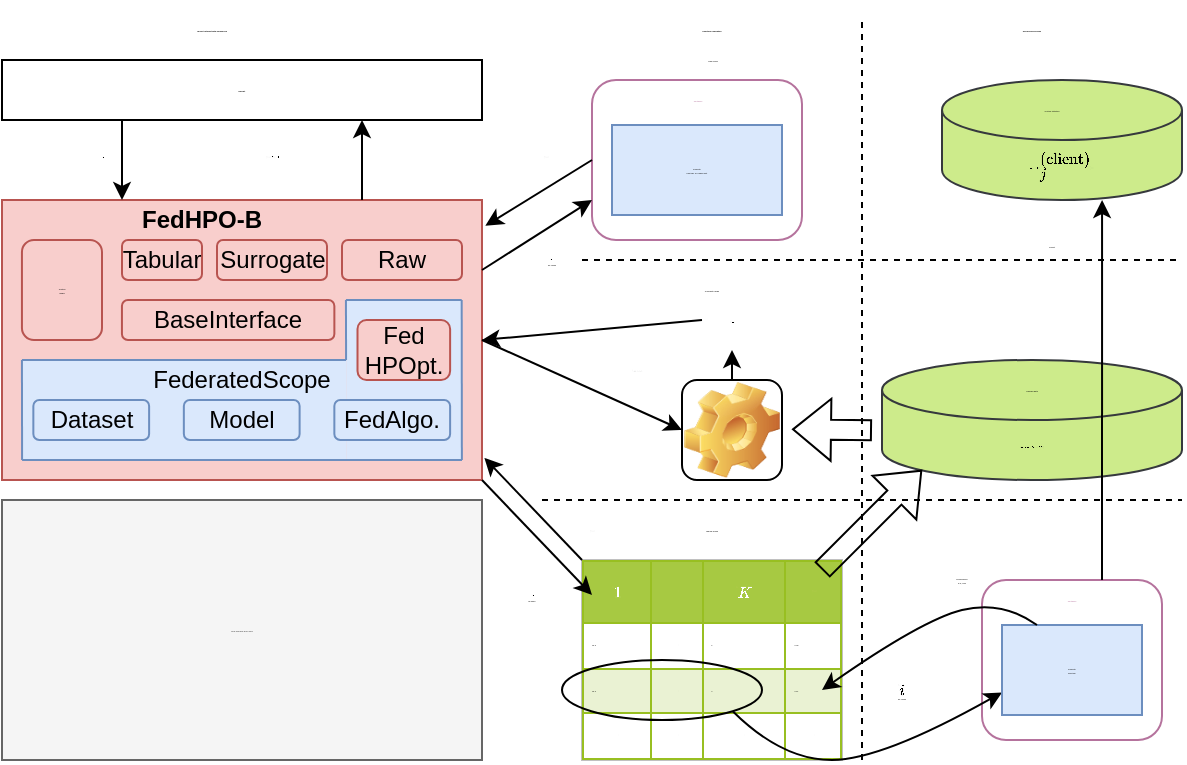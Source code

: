 <mxfile version="19.0.0" type="github">
  <diagram id="iwR6yPItQQJGJg9-1ldd" name="Page-1">
    <mxGraphModel dx="1051" dy="603" grid="1" gridSize="10" guides="1" tooltips="1" connect="1" arrows="1" fold="1" page="1" pageScale="1" pageWidth="400" pageHeight="300" math="1" shadow="0">
      <root>
        <mxCell id="0" />
        <mxCell id="1" parent="0" />
        <mxCell id="R90MDmcdATO7kXtSMja6-2" value="" style="rounded=0;whiteSpace=wrap;html=1;fillColor=#f8cecc;strokeColor=#b85450;" vertex="1" parent="1">
          <mxGeometry x="30" y="100" width="240" height="140" as="geometry" />
        </mxCell>
        <mxCell id="R90MDmcdATO7kXtSMja6-3" value="&lt;b&gt;FedHPO-B&lt;/b&gt;" style="text;html=1;strokeColor=none;fillColor=none;align=center;verticalAlign=middle;whiteSpace=wrap;rounded=0;" vertex="1" parent="1">
          <mxGeometry x="95" y="100" width="70" height="20" as="geometry" />
        </mxCell>
        <mxCell id="R90MDmcdATO7kXtSMja6-4" value="Tabular" style="rounded=1;whiteSpace=wrap;html=1;fillColor=#f8cecc;strokeColor=#b85450;" vertex="1" parent="1">
          <mxGeometry x="90" y="120" width="40" height="20" as="geometry" />
        </mxCell>
        <mxCell id="R90MDmcdATO7kXtSMja6-5" value="Surrogate" style="rounded=1;whiteSpace=wrap;html=1;fillColor=#f8cecc;strokeColor=#b85450;" vertex="1" parent="1">
          <mxGeometry x="137.5" y="120" width="55" height="20" as="geometry" />
        </mxCell>
        <mxCell id="R90MDmcdATO7kXtSMja6-6" value="Raw" style="rounded=1;whiteSpace=wrap;html=1;fillColor=#f8cecc;strokeColor=#b85450;" vertex="1" parent="1">
          <mxGeometry x="200" y="120" width="60" height="20" as="geometry" />
        </mxCell>
        <mxCell id="R90MDmcdATO7kXtSMja6-30" value="" style="group" vertex="1" connectable="0" parent="1">
          <mxGeometry x="39.97" y="150" width="220.03" height="80" as="geometry" />
        </mxCell>
        <mxCell id="R90MDmcdATO7kXtSMja6-27" value="" style="rounded=0;whiteSpace=wrap;html=1;fillColor=#dae8fc;strokeColor=none;" vertex="1" parent="R90MDmcdATO7kXtSMja6-30">
          <mxGeometry x="0.069" y="30" width="162.076" height="50" as="geometry" />
        </mxCell>
        <mxCell id="R90MDmcdATO7kXtSMja6-26" value="" style="rounded=0;whiteSpace=wrap;html=1;fillColor=#dae8fc;strokeColor=none;" vertex="1" parent="R90MDmcdATO7kXtSMja6-30">
          <mxGeometry x="162.146" width="57.884" height="80" as="geometry" />
        </mxCell>
        <mxCell id="R90MDmcdATO7kXtSMja6-10" value="" style="endArrow=none;html=1;rounded=0;fillColor=#dae8fc;strokeColor=#6c8ebf;" edge="1" parent="R90MDmcdATO7kXtSMja6-30">
          <mxGeometry width="50" height="50" relative="1" as="geometry">
            <mxPoint x="0.069" y="80" as="sourcePoint" />
            <mxPoint x="220.03" y="80" as="targetPoint" />
          </mxGeometry>
        </mxCell>
        <mxCell id="R90MDmcdATO7kXtSMja6-11" value="" style="endArrow=none;html=1;rounded=0;fillColor=#dae8fc;strokeColor=#6c8ebf;exitX=0;exitY=1;exitDx=0;exitDy=0;" edge="1" parent="R90MDmcdATO7kXtSMja6-30" source="R90MDmcdATO7kXtSMja6-27">
          <mxGeometry width="50" height="50" relative="1" as="geometry">
            <mxPoint x="-17.365" y="80" as="sourcePoint" />
            <mxPoint y="30" as="targetPoint" />
          </mxGeometry>
        </mxCell>
        <mxCell id="R90MDmcdATO7kXtSMja6-12" value="" style="endArrow=none;html=1;rounded=0;fillColor=#dae8fc;strokeColor=#6c8ebf;" edge="1" parent="R90MDmcdATO7kXtSMja6-30">
          <mxGeometry width="50" height="50" relative="1" as="geometry">
            <mxPoint y="30" as="sourcePoint" />
            <mxPoint x="162.076" y="30" as="targetPoint" />
          </mxGeometry>
        </mxCell>
        <mxCell id="R90MDmcdATO7kXtSMja6-13" value="" style="endArrow=none;html=1;rounded=0;fillColor=#dae8fc;strokeColor=#6c8ebf;" edge="1" parent="R90MDmcdATO7kXtSMja6-30">
          <mxGeometry width="50" height="50" relative="1" as="geometry">
            <mxPoint x="162.076" y="30" as="sourcePoint" />
            <mxPoint x="161.995" as="targetPoint" />
          </mxGeometry>
        </mxCell>
        <mxCell id="R90MDmcdATO7kXtSMja6-14" value="" style="endArrow=none;html=1;rounded=0;fillColor=#dae8fc;strokeColor=#6c8ebf;" edge="1" parent="R90MDmcdATO7kXtSMja6-30">
          <mxGeometry width="50" height="50" relative="1" as="geometry">
            <mxPoint x="219.961" y="80" as="sourcePoint" />
            <mxPoint x="219.88" as="targetPoint" />
          </mxGeometry>
        </mxCell>
        <mxCell id="R90MDmcdATO7kXtSMja6-15" value="" style="endArrow=none;html=1;rounded=0;fillColor=#dae8fc;strokeColor=#6c8ebf;" edge="1" parent="R90MDmcdATO7kXtSMja6-30">
          <mxGeometry width="50" height="50" relative="1" as="geometry">
            <mxPoint x="161.995" as="sourcePoint" />
            <mxPoint x="219.88" as="targetPoint" />
          </mxGeometry>
        </mxCell>
        <mxCell id="R90MDmcdATO7kXtSMja6-17" value="FederatedScope" style="text;html=1;strokeColor=none;fillColor=none;align=center;verticalAlign=middle;whiteSpace=wrap;rounded=0;" vertex="1" parent="R90MDmcdATO7kXtSMja6-30">
          <mxGeometry x="57.953" y="30" width="104.192" height="20" as="geometry" />
        </mxCell>
        <mxCell id="R90MDmcdATO7kXtSMja6-20" value="Dataset" style="rounded=1;whiteSpace=wrap;html=1;fillColor=#dae8fc;strokeColor=#6c8ebf;" vertex="1" parent="R90MDmcdATO7kXtSMja6-30">
          <mxGeometry x="5.707" y="50" width="57.884" height="20" as="geometry" />
        </mxCell>
        <mxCell id="R90MDmcdATO7kXtSMja6-21" value="Model" style="rounded=1;whiteSpace=wrap;html=1;fillColor=#dae8fc;strokeColor=#6c8ebf;" vertex="1" parent="R90MDmcdATO7kXtSMja6-30">
          <mxGeometry x="80.957" y="50" width="57.884" height="20" as="geometry" />
        </mxCell>
        <mxCell id="R90MDmcdATO7kXtSMja6-22" value="FedAlgo." style="rounded=1;whiteSpace=wrap;html=1;fillColor=#dae8fc;strokeColor=#6c8ebf;" vertex="1" parent="R90MDmcdATO7kXtSMja6-30">
          <mxGeometry x="156.207" y="50" width="57.884" height="20" as="geometry" />
        </mxCell>
        <mxCell id="R90MDmcdATO7kXtSMja6-23" value="Fed&lt;br&gt;HPOpt." style="rounded=1;whiteSpace=wrap;html=1;fillColor=#f8cecc;strokeColor=#b85450;" vertex="1" parent="R90MDmcdATO7kXtSMja6-30">
          <mxGeometry x="167.784" y="10" width="46.307" height="30" as="geometry" />
        </mxCell>
        <mxCell id="R90MDmcdATO7kXtSMja6-7" value="BaseInterface" style="rounded=1;whiteSpace=wrap;html=1;fillColor=#f8cecc;strokeColor=#b85450;" vertex="1" parent="R90MDmcdATO7kXtSMja6-30">
          <mxGeometry x="50" width="106.21" height="20" as="geometry" />
        </mxCell>
        <mxCell id="R90MDmcdATO7kXtSMja6-31" value="&lt;table border=&quot;1&quot; width=&quot;100%&quot; height=&quot;100%&quot; cellpadding=&quot;4&quot; style=&quot;width: 100%; height: 100%; border-collapse: collapse; font-size: 1px;&quot;&gt;&lt;tbody style=&quot;font-size: 1px;&quot;&gt;&lt;tr style=&quot;background-color: rgb(167, 201, 66); color: rgb(255, 255, 255); border: 1px solid rgb(152, 191, 33); font-size: 1px;&quot;&gt;&lt;th align=&quot;left&quot; style=&quot;font-size: 1px;&quot;&gt;$$\Lambda_1$$&lt;/th&gt;&lt;th align=&quot;left&quot; style=&quot;font-size: 1px;&quot;&gt;$$\cdots$$&lt;/th&gt;&lt;td&gt;$$\Lambda_K$$&lt;/td&gt;&lt;th align=&quot;left&quot; style=&quot;font-size: 1px;&quot;&gt;$$f(\lambda)$$&lt;/th&gt;&lt;/tr&gt;&lt;tr style=&quot;border: 1px solid rgb(152, 191, 33); font-size: 1px;&quot;&gt;&lt;td style=&quot;font-size: 1px;&quot;&gt;1e-3&lt;/td&gt;&lt;td style=&quot;font-size: 1px;&quot;&gt;$$\cdots$$&lt;/td&gt;&lt;td&gt;2&lt;/td&gt;&lt;td style=&quot;font-size: 1px;&quot;&gt;0.09&lt;/td&gt;&lt;/tr&gt;&lt;tr style=&quot;background-color: rgb(234, 242, 211); border: 1px solid rgb(152, 191, 33); font-size: 1px;&quot;&gt;&lt;td style=&quot;font-size: 1px;&quot;&gt;1e-2&lt;/td&gt;&lt;td style=&quot;font-size: 1px;&quot;&gt;$$\cdots$$&lt;/td&gt;&lt;td&gt;4&lt;/td&gt;&lt;td style=&quot;font-size: 1px;&quot;&gt;0.11&lt;/td&gt;&lt;/tr&gt;&lt;tr style=&quot;border: 1px solid rgb(152, 191, 33); font-size: 1px;&quot;&gt;&lt;td style=&quot;font-size: 1px;&quot;&gt;$$\cdots$$&lt;/td&gt;&lt;td style=&quot;font-size: 1px;&quot;&gt;$$\cdots$$&lt;/td&gt;&lt;td&gt;$$\cdots$$&lt;/td&gt;&lt;td style=&quot;font-size: 1px;&quot;&gt;$$\cdots$$&lt;/td&gt;&lt;/tr&gt;&lt;/tbody&gt;&lt;/table&gt;" style="text;html=1;strokeColor=#c0c0c0;fillColor=#ffffff;overflow=fill;rounded=0;fontSize=1;" vertex="1" parent="1">
          <mxGeometry x="320" y="280" width="130" height="100" as="geometry" />
        </mxCell>
        <mxCell id="R90MDmcdATO7kXtSMja6-33" value="" style="icon;html=1;image=img/clipart/Gear_128x128.png;fontSize=1;fillColor=none;gradientColor=none;" vertex="1" parent="1">
          <mxGeometry x="370" y="190" width="50" height="50" as="geometry" />
        </mxCell>
        <mxCell id="R90MDmcdATO7kXtSMja6-36" value="" style="endArrow=none;dashed=1;html=1;rounded=0;fontSize=1;" edge="1" parent="1">
          <mxGeometry width="50" height="50" relative="1" as="geometry">
            <mxPoint x="300" y="250" as="sourcePoint" />
            <mxPoint x="620" y="250" as="targetPoint" />
          </mxGeometry>
        </mxCell>
        <mxCell id="R90MDmcdATO7kXtSMja6-37" value="Tabular mode" style="text;html=1;strokeColor=none;fillColor=none;align=center;verticalAlign=middle;whiteSpace=wrap;rounded=0;fontSize=1;" vertex="1" parent="1">
          <mxGeometry x="330" y="250" width="110" height="30" as="geometry" />
        </mxCell>
        <mxCell id="R90MDmcdATO7kXtSMja6-38" value="" style="endArrow=classic;html=1;rounded=0;fontSize=1;exitX=1;exitY=1;exitDx=0;exitDy=0;entryX=1;entryY=0.5;entryDx=0;entryDy=0;" edge="1" parent="1" source="R90MDmcdATO7kXtSMja6-2" target="R90MDmcdATO7kXtSMja6-39">
          <mxGeometry width="50" height="50" relative="1" as="geometry">
            <mxPoint x="250" y="260" as="sourcePoint" />
            <mxPoint x="310" y="280" as="targetPoint" />
          </mxGeometry>
        </mxCell>
        <mxCell id="R90MDmcdATO7kXtSMja6-39" value="$$\lambda$$ as query" style="text;html=1;strokeColor=none;fillColor=none;align=center;verticalAlign=middle;whiteSpace=wrap;rounded=0;fontSize=1;" vertex="1" parent="1">
          <mxGeometry x="265" y="282.5" width="60" height="30" as="geometry" />
        </mxCell>
        <mxCell id="R90MDmcdATO7kXtSMja6-40" value="" style="endArrow=classic;html=1;rounded=0;fontSize=1;exitX=1;exitY=0.5;exitDx=0;exitDy=0;entryX=0;entryY=0.5;entryDx=0;entryDy=0;" edge="1" parent="1" source="R90MDmcdATO7kXtSMja6-2" target="R90MDmcdATO7kXtSMja6-33">
          <mxGeometry width="50" height="50" relative="1" as="geometry">
            <mxPoint x="310" y="140" as="sourcePoint" />
            <mxPoint x="360" y="90" as="targetPoint" />
          </mxGeometry>
        </mxCell>
        <mxCell id="R90MDmcdATO7kXtSMja6-41" value="" style="endArrow=none;dashed=1;html=1;rounded=0;fontSize=1;" edge="1" parent="1">
          <mxGeometry width="50" height="50" relative="1" as="geometry">
            <mxPoint x="320" y="130" as="sourcePoint" />
            <mxPoint x="620" y="130" as="targetPoint" />
          </mxGeometry>
        </mxCell>
        <mxCell id="R90MDmcdATO7kXtSMja6-42" value="$$\lambda\text{ as input}$$" style="text;html=1;strokeColor=none;fillColor=none;align=center;verticalAlign=middle;whiteSpace=wrap;rounded=0;fontSize=1;" vertex="1" parent="1">
          <mxGeometry x="287.5" y="170" width="120" height="30" as="geometry" />
        </mxCell>
        <mxCell id="R90MDmcdATO7kXtSMja6-43" value="$$\hat{f}(\lambda)$$" style="text;html=1;strokeColor=none;fillColor=none;align=center;verticalAlign=middle;whiteSpace=wrap;rounded=0;fontSize=1;" vertex="1" parent="1">
          <mxGeometry x="380" y="145" width="30" height="30" as="geometry" />
        </mxCell>
        <mxCell id="R90MDmcdATO7kXtSMja6-44" value="" style="endArrow=classic;html=1;rounded=0;fontSize=1;exitX=0.5;exitY=0;exitDx=0;exitDy=0;entryX=0.5;entryY=1;entryDx=0;entryDy=0;" edge="1" parent="1" source="R90MDmcdATO7kXtSMja6-33" target="R90MDmcdATO7kXtSMja6-43">
          <mxGeometry width="50" height="50" relative="1" as="geometry">
            <mxPoint x="490" y="200" as="sourcePoint" />
            <mxPoint x="540" y="150" as="targetPoint" />
          </mxGeometry>
        </mxCell>
        <mxCell id="R90MDmcdATO7kXtSMja6-45" value="Surrogate mode" style="text;html=1;strokeColor=none;fillColor=none;align=center;verticalAlign=middle;whiteSpace=wrap;rounded=0;fontSize=1;" vertex="1" parent="1">
          <mxGeometry x="335" y="130" width="100" height="30" as="geometry" />
        </mxCell>
        <mxCell id="R90MDmcdATO7kXtSMja6-46" value="&lt;b&gt;HPOpt.&lt;/b&gt;" style="rounded=0;whiteSpace=wrap;html=1;fontSize=1;fillColor=none;strokeColor=#000000;" vertex="1" parent="1">
          <mxGeometry x="30" y="30" width="240" height="30" as="geometry" />
        </mxCell>
        <mxCell id="R90MDmcdATO7kXtSMja6-47" value="Raw mode" style="text;html=1;strokeColor=none;fillColor=none;align=center;verticalAlign=middle;whiteSpace=wrap;rounded=0;fontSize=1;" vertex="1" parent="1">
          <mxGeometry x="347.5" y="20" width="75" height="20" as="geometry" />
        </mxCell>
        <mxCell id="R90MDmcdATO7kXtSMja6-48" value="" style="endArrow=classic;html=1;rounded=0;fontSize=1;exitX=0.25;exitY=1;exitDx=0;exitDy=0;entryX=0.25;entryY=0;entryDx=0;entryDy=0;" edge="1" parent="1" source="R90MDmcdATO7kXtSMja6-46" target="R90MDmcdATO7kXtSMja6-2">
          <mxGeometry width="50" height="50" relative="1" as="geometry">
            <mxPoint x="200" y="70" as="sourcePoint" />
            <mxPoint x="250" y="20" as="targetPoint" />
          </mxGeometry>
        </mxCell>
        <mxCell id="R90MDmcdATO7kXtSMja6-49" value="" style="endArrow=classic;html=1;rounded=0;fontSize=1;entryX=0.75;entryY=1;entryDx=0;entryDy=0;exitX=0.75;exitY=0;exitDx=0;exitDy=0;" edge="1" parent="1" source="R90MDmcdATO7kXtSMja6-2" target="R90MDmcdATO7kXtSMja6-46">
          <mxGeometry width="50" height="50" relative="1" as="geometry">
            <mxPoint x="150" y="90" as="sourcePoint" />
            <mxPoint x="250" y="60" as="targetPoint" />
          </mxGeometry>
        </mxCell>
        <mxCell id="R90MDmcdATO7kXtSMja6-50" value="$$\lambda$$" style="text;html=1;strokeColor=none;fillColor=none;align=center;verticalAlign=middle;whiteSpace=wrap;rounded=0;fontSize=1;" vertex="1" parent="1">
          <mxGeometry x="65" y="62.5" width="30" height="30" as="geometry" />
        </mxCell>
        <mxCell id="R90MDmcdATO7kXtSMja6-51" value="$$f(\lambda), T(f,\lambda)$$" style="text;html=1;strokeColor=none;fillColor=none;align=center;verticalAlign=middle;whiteSpace=wrap;rounded=0;fontSize=1;" vertex="1" parent="1">
          <mxGeometry x="120" y="62.5" width="90" height="30" as="geometry" />
        </mxCell>
        <mxCell id="R90MDmcdATO7kXtSMja6-52" value="" style="ellipse;whiteSpace=wrap;html=1;fontSize=1;fillColor=none;gradientColor=none;strokeColor=#000000;" vertex="1" parent="1">
          <mxGeometry x="310" y="330" width="100" height="30" as="geometry" />
        </mxCell>
        <mxCell id="R90MDmcdATO7kXtSMja6-53" value="code example goes here" style="rounded=0;whiteSpace=wrap;html=1;fontSize=1;strokeColor=#666666;fillColor=#f5f5f5;fontColor=#333333;" vertex="1" parent="1">
          <mxGeometry x="30" y="250" width="240" height="130" as="geometry" />
        </mxCell>
        <mxCell id="R90MDmcdATO7kXtSMja6-55" value="" style="rounded=1;whiteSpace=wrap;html=1;fontSize=1;strokeColor=#B5739D;fillColor=none;gradientColor=none;" vertex="1" parent="1">
          <mxGeometry x="520" y="290" width="90" height="80" as="geometry" />
        </mxCell>
        <mxCell id="R90MDmcdATO7kXtSMja6-56" value="&lt;b&gt;Function evaluation&lt;/b&gt;" style="text;html=1;strokeColor=none;fillColor=none;align=center;verticalAlign=middle;whiteSpace=wrap;rounded=0;fontSize=1;" vertex="1" parent="1">
          <mxGeometry x="320" width="130" height="30" as="geometry" />
        </mxCell>
        <mxCell id="R90MDmcdATO7kXtSMja6-57" value="" style="curved=1;endArrow=classic;html=1;rounded=0;fontSize=1;exitX=1;exitY=1;exitDx=0;exitDy=0;entryX=0;entryY=0.75;entryDx=0;entryDy=0;strokeColor=#000000;" edge="1" parent="1" source="R90MDmcdATO7kXtSMja6-52" target="R90MDmcdATO7kXtSMja6-59">
          <mxGeometry width="50" height="50" relative="1" as="geometry">
            <mxPoint x="470" y="290" as="sourcePoint" />
            <mxPoint x="530" y="250" as="targetPoint" />
            <Array as="points">
              <mxPoint x="420" y="380" />
              <mxPoint x="470" y="380" />
            </Array>
          </mxGeometry>
        </mxCell>
        <mxCell id="R90MDmcdATO7kXtSMja6-59" value="Execute&lt;br&gt;FedAlgo." style="rounded=0;whiteSpace=wrap;html=1;fontSize=1;strokeColor=#6c8ebf;fillColor=#dae8fc;" vertex="1" parent="1">
          <mxGeometry x="530" y="312.5" width="70" height="45" as="geometry" />
        </mxCell>
        <mxCell id="R90MDmcdATO7kXtSMja6-66" value="" style="curved=1;endArrow=classic;html=1;rounded=0;fontSize=1;strokeColor=#000000;exitX=0.25;exitY=0;exitDx=0;exitDy=0;entryX=0.923;entryY=0.65;entryDx=0;entryDy=0;entryPerimeter=0;" edge="1" parent="1" source="R90MDmcdATO7kXtSMja6-59" target="R90MDmcdATO7kXtSMja6-31">
          <mxGeometry width="50" height="50" relative="1" as="geometry">
            <mxPoint x="530" y="225" as="sourcePoint" />
            <mxPoint x="470" y="260" as="targetPoint" />
            <Array as="points">
              <mxPoint x="530" y="300" />
              <mxPoint x="490" y="310" />
            </Array>
          </mxGeometry>
        </mxCell>
        <mxCell id="R90MDmcdATO7kXtSMja6-67" value="$$\lambda_i$$ as config" style="text;html=1;strokeColor=none;fillColor=none;align=center;verticalAlign=middle;whiteSpace=wrap;rounded=0;fontSize=1;" vertex="1" parent="1">
          <mxGeometry x="445" y="330" width="70" height="30" as="geometry" />
        </mxCell>
        <mxCell id="R90MDmcdATO7kXtSMja6-68" value="&lt;b&gt;HPOpt. interact with FedHPO-B&lt;/b&gt;" style="text;html=1;strokeColor=none;fillColor=none;align=center;verticalAlign=middle;whiteSpace=wrap;rounded=0;fontSize=1;" vertex="1" parent="1">
          <mxGeometry x="30" width="210" height="30" as="geometry" />
        </mxCell>
        <mxCell id="R90MDmcdATO7kXtSMja6-69" value="&lt;font color=&quot;#b5739d&quot;&gt;Container&lt;/font&gt;" style="text;html=1;strokeColor=none;fillColor=none;align=center;verticalAlign=middle;whiteSpace=wrap;rounded=0;fontSize=1;" vertex="1" parent="1">
          <mxGeometry x="535" y="290" width="60" height="20" as="geometry" />
        </mxCell>
        <mxCell id="R90MDmcdATO7kXtSMja6-71" value="$$\{(x,y)|x=\lambda,y=f(\lambda)\}$$" style="shape=cylinder3;whiteSpace=wrap;html=1;boundedLbl=1;backgroundOutline=1;size=15;fontSize=1;strokeColor=#36393d;fillColor=#cdeb8b;" vertex="1" parent="1">
          <mxGeometry x="470" y="180" width="150" height="60" as="geometry" />
        </mxCell>
        <mxCell id="R90MDmcdATO7kXtSMja6-72" value="" style="shape=flexArrow;endArrow=classic;html=1;rounded=0;fontSize=1;strokeColor=#000000;" edge="1" parent="1">
          <mxGeometry width="50" height="50" relative="1" as="geometry">
            <mxPoint x="440" y="285" as="sourcePoint" />
            <mxPoint x="490" y="235" as="targetPoint" />
          </mxGeometry>
        </mxCell>
        <mxCell id="R90MDmcdATO7kXtSMja6-73" value="Training data" style="text;html=1;strokeColor=none;fillColor=none;align=center;verticalAlign=middle;whiteSpace=wrap;rounded=0;fontSize=1;" vertex="1" parent="1">
          <mxGeometry x="505" y="180" width="80" height="30" as="geometry" />
        </mxCell>
        <mxCell id="R90MDmcdATO7kXtSMja6-75" value="" style="shape=flexArrow;endArrow=classic;html=1;rounded=0;fontSize=1;strokeColor=#000000;" edge="1" parent="1">
          <mxGeometry width="50" height="50" relative="1" as="geometry">
            <mxPoint x="465" y="215.17" as="sourcePoint" />
            <mxPoint x="425" y="214.67" as="targetPoint" />
          </mxGeometry>
        </mxCell>
        <mxCell id="R90MDmcdATO7kXtSMja6-77" value="Performance&lt;br&gt;e.g., loss" style="text;html=1;strokeColor=none;fillColor=none;align=center;verticalAlign=middle;whiteSpace=wrap;rounded=0;fontSize=1;fontColor=#000000;" vertex="1" parent="1">
          <mxGeometry x="470" y="270" width="80" height="40" as="geometry" />
        </mxCell>
        <mxCell id="R90MDmcdATO7kXtSMja6-78" value="" style="rounded=1;whiteSpace=wrap;html=1;fontSize=1;strokeColor=#B5739D;fillColor=none;gradientColor=none;" vertex="1" parent="1">
          <mxGeometry x="325" y="40" width="105" height="80" as="geometry" />
        </mxCell>
        <mxCell id="R90MDmcdATO7kXtSMja6-79" value="Execute&lt;br&gt;FedAlgo. or FedHPOpt." style="rounded=0;whiteSpace=wrap;html=1;fontSize=1;strokeColor=#6c8ebf;fillColor=#dae8fc;" vertex="1" parent="1">
          <mxGeometry x="335" y="62.5" width="85" height="45" as="geometry" />
        </mxCell>
        <mxCell id="R90MDmcdATO7kXtSMja6-80" value="&lt;font color=&quot;#b5739d&quot;&gt;Container&lt;/font&gt;" style="text;html=1;strokeColor=none;fillColor=none;align=center;verticalAlign=middle;whiteSpace=wrap;rounded=0;fontSize=1;" vertex="1" parent="1">
          <mxGeometry x="347.5" y="40" width="60" height="20" as="geometry" />
        </mxCell>
        <mxCell id="R90MDmcdATO7kXtSMja6-84" value="System&lt;br&gt;model" style="rounded=1;whiteSpace=wrap;html=1;fontSize=1;strokeColor=#b85450;fillColor=#f8cecc;" vertex="1" parent="1">
          <mxGeometry x="39.97" y="120" width="40.03" height="50" as="geometry" />
        </mxCell>
        <mxCell id="R90MDmcdATO7kXtSMja6-85" value="" style="endArrow=classic;html=1;rounded=0;fontSize=1;fontColor=#000000;strokeColor=#000000;exitX=1;exitY=0.25;exitDx=0;exitDy=0;entryX=0;entryY=0.75;entryDx=0;entryDy=0;" edge="1" parent="1" source="R90MDmcdATO7kXtSMja6-2" target="R90MDmcdATO7kXtSMja6-78">
          <mxGeometry width="50" height="50" relative="1" as="geometry">
            <mxPoint x="260" y="90" as="sourcePoint" />
            <mxPoint x="310" y="40" as="targetPoint" />
          </mxGeometry>
        </mxCell>
        <mxCell id="R90MDmcdATO7kXtSMja6-86" value="$$\lambda$$ as config" style="text;html=1;strokeColor=none;fillColor=none;align=center;verticalAlign=middle;whiteSpace=wrap;rounded=0;fontSize=1;" vertex="1" parent="1">
          <mxGeometry x="275" y="115" width="60" height="30" as="geometry" />
        </mxCell>
        <mxCell id="R90MDmcdATO7kXtSMja6-87" value="&lt;b&gt;Off-line preprocess&lt;/b&gt;" style="text;html=1;strokeColor=none;fillColor=none;align=center;verticalAlign=middle;whiteSpace=wrap;rounded=0;fontSize=1;" vertex="1" parent="1">
          <mxGeometry x="480" width="130" height="30" as="geometry" />
        </mxCell>
        <mxCell id="R90MDmcdATO7kXtSMja6-89" value="" style="endArrow=classic;html=1;rounded=0;fontSize=1;fontColor=#000000;strokeColor=#000000;entryX=1;entryY=0.5;entryDx=0;entryDy=0;exitX=0;exitY=0.5;exitDx=0;exitDy=0;" edge="1" parent="1" source="R90MDmcdATO7kXtSMja6-43" target="R90MDmcdATO7kXtSMja6-2">
          <mxGeometry width="50" height="50" relative="1" as="geometry">
            <mxPoint x="310" y="180" as="sourcePoint" />
            <mxPoint x="360" y="130" as="targetPoint" />
          </mxGeometry>
        </mxCell>
        <mxCell id="R90MDmcdATO7kXtSMja6-93" value="" style="endArrow=classic;html=1;rounded=0;fontSize=1;fontColor=#000000;strokeColor=#000000;exitX=0;exitY=0;exitDx=0;exitDy=0;entryX=1.005;entryY=0.921;entryDx=0;entryDy=0;entryPerimeter=0;" edge="1" parent="1" source="R90MDmcdATO7kXtSMja6-31" target="R90MDmcdATO7kXtSMja6-2">
          <mxGeometry width="50" height="50" relative="1" as="geometry">
            <mxPoint x="285" y="260" as="sourcePoint" />
            <mxPoint x="335" y="210" as="targetPoint" />
          </mxGeometry>
        </mxCell>
        <mxCell id="R90MDmcdATO7kXtSMja6-94" value="$$f(\lambda)$$" style="text;html=1;strokeColor=none;fillColor=none;align=center;verticalAlign=middle;whiteSpace=wrap;rounded=0;fontSize=1;fontColor=#000000;" vertex="1" parent="1">
          <mxGeometry x="305" y="250" width="40" height="30" as="geometry" />
        </mxCell>
        <mxCell id="R90MDmcdATO7kXtSMja6-95" value="" style="endArrow=classic;html=1;rounded=0;fontSize=1;fontColor=#000000;strokeColor=#000000;exitX=0;exitY=0.5;exitDx=0;exitDy=0;entryX=1.007;entryY=0.092;entryDx=0;entryDy=0;entryPerimeter=0;" edge="1" parent="1" source="R90MDmcdATO7kXtSMja6-78" target="R90MDmcdATO7kXtSMja6-2">
          <mxGeometry width="50" height="50" relative="1" as="geometry">
            <mxPoint x="275" y="100" as="sourcePoint" />
            <mxPoint x="260" y="70" as="targetPoint" />
          </mxGeometry>
        </mxCell>
        <mxCell id="R90MDmcdATO7kXtSMja6-96" value="$$f(\lambda)$$" style="text;html=1;strokeColor=none;fillColor=none;align=center;verticalAlign=middle;whiteSpace=wrap;rounded=0;fontSize=1;fontColor=#000000;" vertex="1" parent="1">
          <mxGeometry x="285" y="67.5" width="35" height="20" as="geometry" />
        </mxCell>
        <mxCell id="R90MDmcdATO7kXtSMja6-97" value="" style="endArrow=none;dashed=1;html=1;rounded=0;fontSize=1;fontColor=#000000;strokeColor=#000000;" edge="1" parent="1">
          <mxGeometry width="50" height="50" relative="1" as="geometry">
            <mxPoint x="460" y="380" as="sourcePoint" />
            <mxPoint x="460" y="10" as="targetPoint" />
          </mxGeometry>
        </mxCell>
        <mxCell id="R90MDmcdATO7kXtSMja6-99" value="$$\{(f,\lambda,\{T_{j}^{(\text{client})}\})\}$$" style="shape=cylinder3;whiteSpace=wrap;html=1;boundedLbl=1;backgroundOutline=1;size=15;fontSize=1;strokeColor=#36393d;fillColor=#cdeb8b;" vertex="1" parent="1">
          <mxGeometry x="500" y="40" width="120" height="60" as="geometry" />
        </mxCell>
        <mxCell id="R90MDmcdATO7kXtSMja6-100" value="System statistics" style="text;html=1;strokeColor=none;fillColor=none;align=center;verticalAlign=middle;whiteSpace=wrap;rounded=0;fontSize=1;fontColor=#000000;" vertex="1" parent="1">
          <mxGeometry x="520" y="40" width="70" height="30" as="geometry" />
        </mxCell>
        <mxCell id="R90MDmcdATO7kXtSMja6-102" value="" style="endArrow=classic;html=1;rounded=0;fontSize=1;fontColor=#000000;strokeColor=#000000;exitX=0.75;exitY=0;exitDx=0;exitDy=0;entryX=0.667;entryY=1;entryDx=0;entryDy=0;entryPerimeter=0;" edge="1" parent="1" source="R90MDmcdATO7kXtSMja6-69" target="R90MDmcdATO7kXtSMja6-99">
          <mxGeometry width="50" height="50" relative="1" as="geometry">
            <mxPoint x="610" y="280" as="sourcePoint" />
            <mxPoint x="660" y="230" as="targetPoint" />
          </mxGeometry>
        </mxCell>
        <mxCell id="R90MDmcdATO7kXtSMja6-103" value="Collect" style="text;html=1;strokeColor=none;fillColor=none;align=center;verticalAlign=middle;whiteSpace=wrap;rounded=0;fontSize=1;fontColor=#000000;" vertex="1" parent="1">
          <mxGeometry x="525" y="115" width="60" height="15" as="geometry" />
        </mxCell>
      </root>
    </mxGraphModel>
  </diagram>
</mxfile>

